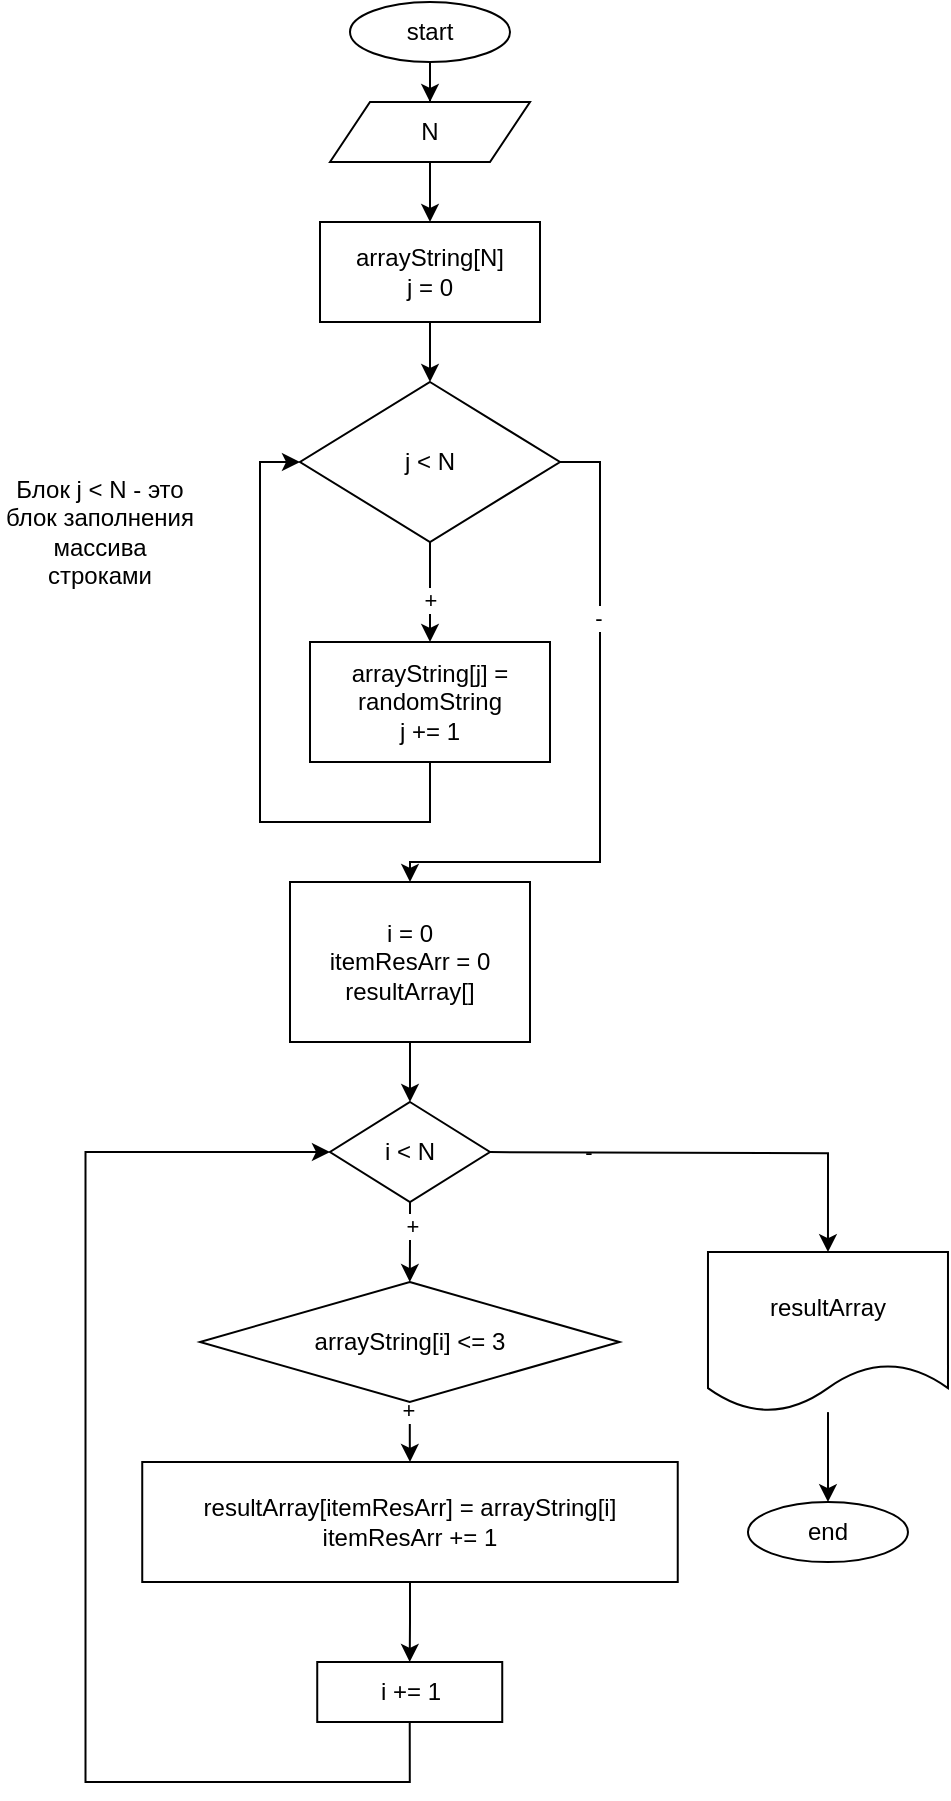 <mxfile version="20.1.1"><diagram id="sHE1Ax4gJYfddPO6dCEZ" name="Page-1"><mxGraphModel dx="1422" dy="795" grid="1" gridSize="10" guides="1" tooltips="1" connect="1" arrows="1" fold="1" page="1" pageScale="1" pageWidth="827" pageHeight="1169" math="0" shadow="0"><root><mxCell id="0"/><mxCell id="1" parent="0"/><mxCell id="iJQyApPuc7LhLBX-AJ1i-112" value="" style="edgeStyle=orthogonalEdgeStyle;rounded=0;orthogonalLoop=1;jettySize=auto;html=1;" edge="1" parent="1" source="iJQyApPuc7LhLBX-AJ1i-113" target="iJQyApPuc7LhLBX-AJ1i-122"><mxGeometry relative="1" as="geometry"/></mxCell><mxCell id="iJQyApPuc7LhLBX-AJ1i-113" value="start" style="ellipse;whiteSpace=wrap;html=1;" vertex="1" parent="1"><mxGeometry x="355" y="100" width="80" height="30" as="geometry"/></mxCell><mxCell id="iJQyApPuc7LhLBX-AJ1i-114" value="" style="edgeStyle=orthogonalEdgeStyle;rounded=0;orthogonalLoop=1;jettySize=auto;html=1;" edge="1" parent="1" source="iJQyApPuc7LhLBX-AJ1i-115" target="iJQyApPuc7LhLBX-AJ1i-120"><mxGeometry relative="1" as="geometry"/></mxCell><mxCell id="iJQyApPuc7LhLBX-AJ1i-115" value="&lt;div&gt;arrayString[N]&lt;/div&gt;&lt;div&gt;j = 0&lt;/div&gt;" style="rounded=0;whiteSpace=wrap;html=1;" vertex="1" parent="1"><mxGeometry x="340" y="210" width="110" height="50" as="geometry"/></mxCell><mxCell id="iJQyApPuc7LhLBX-AJ1i-116" value="" style="edgeStyle=orthogonalEdgeStyle;rounded=0;orthogonalLoop=1;jettySize=auto;html=1;" edge="1" parent="1" source="iJQyApPuc7LhLBX-AJ1i-120" target="iJQyApPuc7LhLBX-AJ1i-124"><mxGeometry relative="1" as="geometry"/></mxCell><mxCell id="iJQyApPuc7LhLBX-AJ1i-117" value="&lt;div&gt;+&lt;/div&gt;" style="edgeLabel;html=1;align=center;verticalAlign=middle;resizable=0;points=[];" vertex="1" connectable="0" parent="iJQyApPuc7LhLBX-AJ1i-116"><mxGeometry x="-0.84" relative="1" as="geometry"><mxPoint y="25" as="offset"/></mxGeometry></mxCell><mxCell id="iJQyApPuc7LhLBX-AJ1i-118" style="edgeStyle=orthogonalEdgeStyle;rounded=0;orthogonalLoop=1;jettySize=auto;html=1;entryX=0.5;entryY=0;entryDx=0;entryDy=0;exitX=1;exitY=0.5;exitDx=0;exitDy=0;" edge="1" parent="1" source="iJQyApPuc7LhLBX-AJ1i-120" target="iJQyApPuc7LhLBX-AJ1i-147"><mxGeometry relative="1" as="geometry"><Array as="points"><mxPoint x="480" y="330"/><mxPoint x="480" y="530"/><mxPoint x="385" y="530"/></Array></mxGeometry></mxCell><mxCell id="iJQyApPuc7LhLBX-AJ1i-119" value="-" style="edgeLabel;html=1;align=center;verticalAlign=middle;resizable=0;points=[];" vertex="1" connectable="0" parent="iJQyApPuc7LhLBX-AJ1i-118"><mxGeometry x="-0.396" y="-1" relative="1" as="geometry"><mxPoint as="offset"/></mxGeometry></mxCell><mxCell id="iJQyApPuc7LhLBX-AJ1i-120" value="j &amp;lt; N" style="rhombus;whiteSpace=wrap;html=1;" vertex="1" parent="1"><mxGeometry x="330" y="290" width="130" height="80" as="geometry"/></mxCell><mxCell id="iJQyApPuc7LhLBX-AJ1i-121" value="" style="edgeStyle=orthogonalEdgeStyle;rounded=0;orthogonalLoop=1;jettySize=auto;html=1;" edge="1" parent="1" source="iJQyApPuc7LhLBX-AJ1i-122" target="iJQyApPuc7LhLBX-AJ1i-115"><mxGeometry relative="1" as="geometry"/></mxCell><mxCell id="iJQyApPuc7LhLBX-AJ1i-122" value="N" style="shape=parallelogram;perimeter=parallelogramPerimeter;whiteSpace=wrap;html=1;fixedSize=1;" vertex="1" parent="1"><mxGeometry x="345" y="150" width="100" height="30" as="geometry"/></mxCell><mxCell id="iJQyApPuc7LhLBX-AJ1i-123" style="edgeStyle=orthogonalEdgeStyle;rounded=0;orthogonalLoop=1;jettySize=auto;html=1;entryX=0;entryY=0.5;entryDx=0;entryDy=0;exitX=0.5;exitY=1;exitDx=0;exitDy=0;" edge="1" parent="1" source="iJQyApPuc7LhLBX-AJ1i-124" target="iJQyApPuc7LhLBX-AJ1i-120"><mxGeometry relative="1" as="geometry"><Array as="points"><mxPoint x="395" y="510"/><mxPoint x="310" y="510"/><mxPoint x="310" y="330"/></Array></mxGeometry></mxCell><mxCell id="iJQyApPuc7LhLBX-AJ1i-124" value="&lt;div&gt;arrayString[j] = randomString&lt;br&gt;&lt;/div&gt;&lt;div&gt;j += 1&lt;br&gt;&lt;/div&gt;" style="rounded=0;whiteSpace=wrap;html=1;" vertex="1" parent="1"><mxGeometry x="335" y="420" width="120" height="60" as="geometry"/></mxCell><mxCell id="iJQyApPuc7LhLBX-AJ1i-161" value="" style="edgeStyle=orthogonalEdgeStyle;rounded=0;orthogonalLoop=1;jettySize=auto;html=1;" edge="1" parent="1" source="iJQyApPuc7LhLBX-AJ1i-126" target="iJQyApPuc7LhLBX-AJ1i-144"><mxGeometry relative="1" as="geometry"/></mxCell><mxCell id="iJQyApPuc7LhLBX-AJ1i-126" value="&lt;div&gt;resultArray[itemResArr] = arrayString[i]&lt;/div&gt;&lt;div&gt;itemResArr += 1&lt;br&gt;&lt;/div&gt;" style="rounded=0;whiteSpace=wrap;html=1;" vertex="1" parent="1"><mxGeometry x="251.12" y="830" width="267.75" height="60" as="geometry"/></mxCell><mxCell id="iJQyApPuc7LhLBX-AJ1i-127" value="" style="edgeStyle=orthogonalEdgeStyle;rounded=0;orthogonalLoop=1;jettySize=auto;html=1;" edge="1" parent="1" source="iJQyApPuc7LhLBX-AJ1i-130" target="iJQyApPuc7LhLBX-AJ1i-135"><mxGeometry relative="1" as="geometry"/></mxCell><mxCell id="iJQyApPuc7LhLBX-AJ1i-128" value="+" style="edgeLabel;html=1;align=center;verticalAlign=middle;resizable=0;points=[];" vertex="1" connectable="0" parent="iJQyApPuc7LhLBX-AJ1i-127"><mxGeometry x="-0.422" y="1" relative="1" as="geometry"><mxPoint as="offset"/></mxGeometry></mxCell><mxCell id="iJQyApPuc7LhLBX-AJ1i-129" value="-" style="edgeLabel;html=1;align=center;verticalAlign=middle;resizable=0;points=[];" vertex="1" connectable="0" parent="1"><mxGeometry x="473.778" y="675.059" as="geometry"/></mxCell><mxCell id="iJQyApPuc7LhLBX-AJ1i-130" value="i &amp;lt; N" style="rhombus;whiteSpace=wrap;html=1;" vertex="1" parent="1"><mxGeometry x="344.99" y="650" width="80" height="50" as="geometry"/></mxCell><mxCell id="iJQyApPuc7LhLBX-AJ1i-131" value="" style="edgeStyle=orthogonalEdgeStyle;rounded=0;orthogonalLoop=1;jettySize=auto;html=1;" edge="1" parent="1" source="iJQyApPuc7LhLBX-AJ1i-135" target="iJQyApPuc7LhLBX-AJ1i-126"><mxGeometry relative="1" as="geometry"/></mxCell><mxCell id="iJQyApPuc7LhLBX-AJ1i-132" value="+" style="edgeLabel;html=1;align=center;verticalAlign=middle;resizable=0;points=[];" vertex="1" connectable="0" parent="iJQyApPuc7LhLBX-AJ1i-131"><mxGeometry x="-0.778" y="-1" relative="1" as="geometry"><mxPoint as="offset"/></mxGeometry></mxCell><mxCell id="iJQyApPuc7LhLBX-AJ1i-135" value="arrayString[i] &amp;lt;= 3" style="rhombus;whiteSpace=wrap;html=1;" vertex="1" parent="1"><mxGeometry x="280" y="740" width="209.75" height="60" as="geometry"/></mxCell><mxCell id="iJQyApPuc7LhLBX-AJ1i-143" style="edgeStyle=orthogonalEdgeStyle;rounded=0;orthogonalLoop=1;jettySize=auto;html=1;entryX=0;entryY=0.5;entryDx=0;entryDy=0;exitX=0.5;exitY=1;exitDx=0;exitDy=0;" edge="1" parent="1" source="iJQyApPuc7LhLBX-AJ1i-144" target="iJQyApPuc7LhLBX-AJ1i-130"><mxGeometry relative="1" as="geometry"><Array as="points"><mxPoint x="384.74" y="990"/><mxPoint x="222.74" y="990"/><mxPoint x="222.74" y="675"/></Array></mxGeometry></mxCell><mxCell id="iJQyApPuc7LhLBX-AJ1i-144" value="i += 1" style="rounded=0;whiteSpace=wrap;html=1;" vertex="1" parent="1"><mxGeometry x="338.62" y="930" width="92.5" height="30" as="geometry"/></mxCell><mxCell id="iJQyApPuc7LhLBX-AJ1i-145" value="Блок j &amp;lt; N - это блок заполнения массива строками" style="text;html=1;strokeColor=none;fillColor=none;align=center;verticalAlign=middle;whiteSpace=wrap;rounded=0;" vertex="1" parent="1"><mxGeometry x="180" y="330" width="100" height="70" as="geometry"/></mxCell><mxCell id="iJQyApPuc7LhLBX-AJ1i-146" style="edgeStyle=orthogonalEdgeStyle;rounded=0;orthogonalLoop=1;jettySize=auto;html=1;entryX=0.5;entryY=0;entryDx=0;entryDy=0;" edge="1" parent="1" source="iJQyApPuc7LhLBX-AJ1i-147" target="iJQyApPuc7LhLBX-AJ1i-130"><mxGeometry relative="1" as="geometry"/></mxCell><mxCell id="iJQyApPuc7LhLBX-AJ1i-147" value="&lt;div&gt;i = 0&lt;/div&gt;&lt;div&gt;itemResArr = 0&lt;br&gt;&lt;/div&gt;&lt;div&gt;resultArray[]&lt;br&gt;&lt;/div&gt;" style="rounded=0;whiteSpace=wrap;html=1;" vertex="1" parent="1"><mxGeometry x="325" y="540" width="120" height="80" as="geometry"/></mxCell><mxCell id="iJQyApPuc7LhLBX-AJ1i-148" style="edgeStyle=orthogonalEdgeStyle;rounded=0;orthogonalLoop=1;jettySize=auto;html=1;entryX=0.5;entryY=0;entryDx=0;entryDy=0;" edge="1" parent="1" target="iJQyApPuc7LhLBX-AJ1i-150"><mxGeometry relative="1" as="geometry"><mxPoint x="424.99" y="675.06" as="sourcePoint"/></mxGeometry></mxCell><mxCell id="iJQyApPuc7LhLBX-AJ1i-149" value="" style="edgeStyle=orthogonalEdgeStyle;rounded=0;orthogonalLoop=1;jettySize=auto;html=1;" edge="1" parent="1" source="iJQyApPuc7LhLBX-AJ1i-150" target="iJQyApPuc7LhLBX-AJ1i-151"><mxGeometry relative="1" as="geometry"/></mxCell><mxCell id="iJQyApPuc7LhLBX-AJ1i-150" value="resultArray" style="shape=document;whiteSpace=wrap;html=1;boundedLbl=1;" vertex="1" parent="1"><mxGeometry x="533.99" y="725.06" width="120" height="80" as="geometry"/></mxCell><mxCell id="iJQyApPuc7LhLBX-AJ1i-151" value="end" style="ellipse;whiteSpace=wrap;html=1;" vertex="1" parent="1"><mxGeometry x="553.99" y="850.06" width="80" height="30" as="geometry"/></mxCell></root></mxGraphModel></diagram></mxfile>
